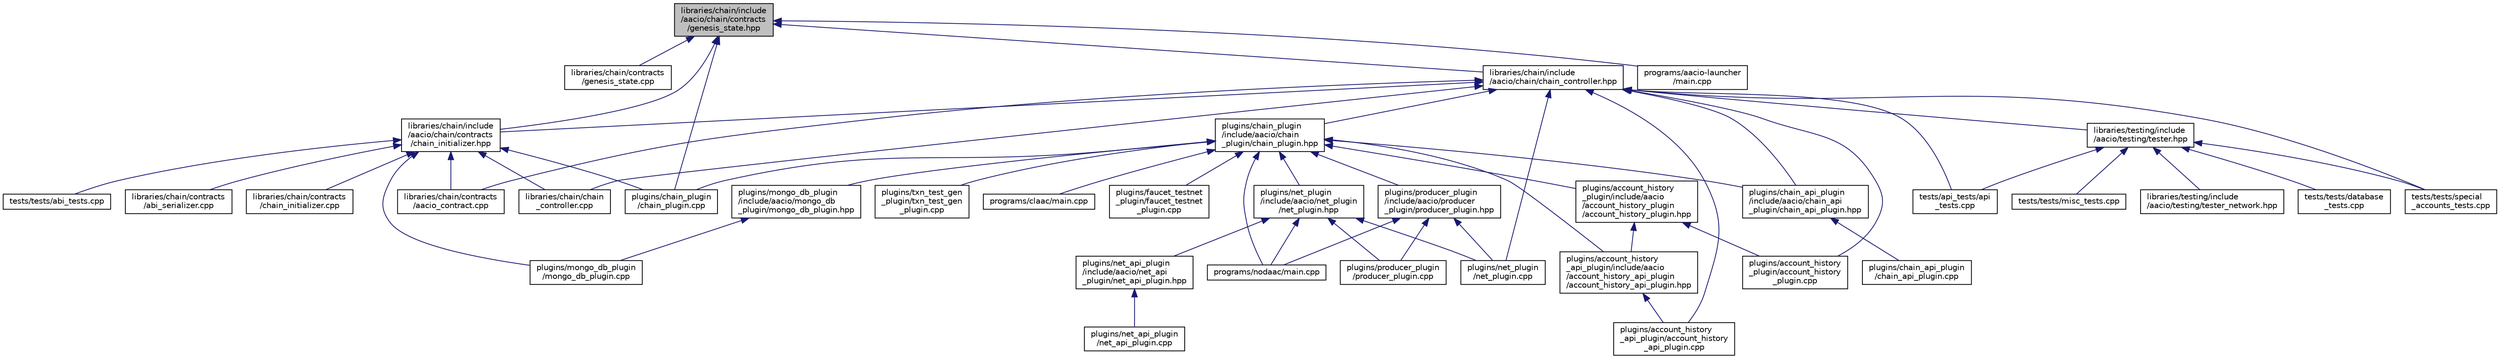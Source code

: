 digraph "libraries/chain/include/aacio/chain/contracts/genesis_state.hpp"
{
  edge [fontname="Helvetica",fontsize="10",labelfontname="Helvetica",labelfontsize="10"];
  node [fontname="Helvetica",fontsize="10",shape=record];
  Node143 [label="libraries/chain/include\l/aacio/chain/contracts\l/genesis_state.hpp",height=0.2,width=0.4,color="black", fillcolor="grey75", style="filled", fontcolor="black"];
  Node143 -> Node144 [dir="back",color="midnightblue",fontsize="10",style="solid"];
  Node144 [label="libraries/chain/contracts\l/genesis_state.cpp",height=0.2,width=0.4,color="black", fillcolor="white", style="filled",URL="$genesis__state_8cpp.html"];
  Node143 -> Node145 [dir="back",color="midnightblue",fontsize="10",style="solid"];
  Node145 [label="libraries/chain/include\l/aacio/chain/chain_controller.hpp",height=0.2,width=0.4,color="black", fillcolor="white", style="filled",URL="$chain__controller_8hpp.html"];
  Node145 -> Node146 [dir="back",color="midnightblue",fontsize="10",style="solid"];
  Node146 [label="libraries/chain/chain\l_controller.cpp",height=0.2,width=0.4,color="black", fillcolor="white", style="filled",URL="$chain__controller_8cpp.html"];
  Node145 -> Node147 [dir="back",color="midnightblue",fontsize="10",style="solid"];
  Node147 [label="libraries/chain/contracts\l/aacio_contract.cpp",height=0.2,width=0.4,color="black", fillcolor="white", style="filled",URL="$aacio__contract_8cpp.html"];
  Node145 -> Node148 [dir="back",color="midnightblue",fontsize="10",style="solid"];
  Node148 [label="libraries/chain/include\l/aacio/chain/contracts\l/chain_initializer.hpp",height=0.2,width=0.4,color="black", fillcolor="white", style="filled",URL="$chain__initializer_8hpp.html"];
  Node148 -> Node146 [dir="back",color="midnightblue",fontsize="10",style="solid"];
  Node148 -> Node147 [dir="back",color="midnightblue",fontsize="10",style="solid"];
  Node148 -> Node149 [dir="back",color="midnightblue",fontsize="10",style="solid"];
  Node149 [label="libraries/chain/contracts\l/abi_serializer.cpp",height=0.2,width=0.4,color="black", fillcolor="white", style="filled",URL="$abi__serializer_8cpp.html"];
  Node148 -> Node150 [dir="back",color="midnightblue",fontsize="10",style="solid"];
  Node150 [label="libraries/chain/contracts\l/chain_initializer.cpp",height=0.2,width=0.4,color="black", fillcolor="white", style="filled",URL="$chain__initializer_8cpp.html"];
  Node148 -> Node151 [dir="back",color="midnightblue",fontsize="10",style="solid"];
  Node151 [label="plugins/chain_plugin\l/chain_plugin.cpp",height=0.2,width=0.4,color="black", fillcolor="white", style="filled",URL="$chain__plugin_8cpp.html"];
  Node148 -> Node152 [dir="back",color="midnightblue",fontsize="10",style="solid"];
  Node152 [label="plugins/mongo_db_plugin\l/mongo_db_plugin.cpp",height=0.2,width=0.4,color="black", fillcolor="white", style="filled",URL="$mongo__db__plugin_8cpp.html"];
  Node148 -> Node153 [dir="back",color="midnightblue",fontsize="10",style="solid"];
  Node153 [label="tests/tests/abi_tests.cpp",height=0.2,width=0.4,color="black", fillcolor="white", style="filled",URL="$abi__tests_8cpp.html"];
  Node145 -> Node154 [dir="back",color="midnightblue",fontsize="10",style="solid"];
  Node154 [label="libraries/testing/include\l/aacio/testing/tester.hpp",height=0.2,width=0.4,color="black", fillcolor="white", style="filled",URL="$tester_8hpp_source.html"];
  Node154 -> Node155 [dir="back",color="midnightblue",fontsize="10",style="solid"];
  Node155 [label="libraries/testing/include\l/aacio/testing/tester_network.hpp",height=0.2,width=0.4,color="black", fillcolor="white", style="filled",URL="$tester__network_8hpp_source.html"];
  Node154 -> Node156 [dir="back",color="midnightblue",fontsize="10",style="solid"];
  Node156 [label="tests/api_tests/api\l_tests.cpp",height=0.2,width=0.4,color="black", fillcolor="white", style="filled",URL="$api__tests_8cpp.html"];
  Node154 -> Node157 [dir="back",color="midnightblue",fontsize="10",style="solid"];
  Node157 [label="tests/tests/database\l_tests.cpp",height=0.2,width=0.4,color="black", fillcolor="white", style="filled",URL="$database__tests_8cpp.html"];
  Node154 -> Node158 [dir="back",color="midnightblue",fontsize="10",style="solid"];
  Node158 [label="tests/tests/misc_tests.cpp",height=0.2,width=0.4,color="black", fillcolor="white", style="filled",URL="$misc__tests_8cpp.html"];
  Node154 -> Node159 [dir="back",color="midnightblue",fontsize="10",style="solid"];
  Node159 [label="tests/tests/special\l_accounts_tests.cpp",height=0.2,width=0.4,color="black", fillcolor="white", style="filled",URL="$special__accounts__tests_8cpp.html"];
  Node145 -> Node160 [dir="back",color="midnightblue",fontsize="10",style="solid"];
  Node160 [label="plugins/account_history\l_api_plugin/account_history\l_api_plugin.cpp",height=0.2,width=0.4,color="black", fillcolor="white", style="filled",URL="$account__history__api__plugin_8cpp.html"];
  Node145 -> Node161 [dir="back",color="midnightblue",fontsize="10",style="solid"];
  Node161 [label="plugins/account_history\l_plugin/account_history\l_plugin.cpp",height=0.2,width=0.4,color="black", fillcolor="white", style="filled",URL="$account__history__plugin_8cpp.html"];
  Node145 -> Node162 [dir="back",color="midnightblue",fontsize="10",style="solid"];
  Node162 [label="plugins/chain_api_plugin\l/include/aacio/chain_api\l_plugin/chain_api_plugin.hpp",height=0.2,width=0.4,color="black", fillcolor="white", style="filled",URL="$chain__api__plugin_8hpp.html"];
  Node162 -> Node163 [dir="back",color="midnightblue",fontsize="10",style="solid"];
  Node163 [label="plugins/chain_api_plugin\l/chain_api_plugin.cpp",height=0.2,width=0.4,color="black", fillcolor="white", style="filled",URL="$chain__api__plugin_8cpp.html"];
  Node145 -> Node164 [dir="back",color="midnightblue",fontsize="10",style="solid"];
  Node164 [label="plugins/chain_plugin\l/include/aacio/chain\l_plugin/chain_plugin.hpp",height=0.2,width=0.4,color="black", fillcolor="white", style="filled",URL="$chain__plugin_8hpp.html"];
  Node164 -> Node165 [dir="back",color="midnightblue",fontsize="10",style="solid"];
  Node165 [label="plugins/account_history\l_api_plugin/include/aacio\l/account_history_api_plugin\l/account_history_api_plugin.hpp",height=0.2,width=0.4,color="black", fillcolor="white", style="filled",URL="$account__history__api__plugin_8hpp.html"];
  Node165 -> Node160 [dir="back",color="midnightblue",fontsize="10",style="solid"];
  Node164 -> Node166 [dir="back",color="midnightblue",fontsize="10",style="solid"];
  Node166 [label="plugins/account_history\l_plugin/include/aacio\l/account_history_plugin\l/account_history_plugin.hpp",height=0.2,width=0.4,color="black", fillcolor="white", style="filled",URL="$account__history__plugin_8hpp.html"];
  Node166 -> Node165 [dir="back",color="midnightblue",fontsize="10",style="solid"];
  Node166 -> Node161 [dir="back",color="midnightblue",fontsize="10",style="solid"];
  Node164 -> Node162 [dir="back",color="midnightblue",fontsize="10",style="solid"];
  Node164 -> Node151 [dir="back",color="midnightblue",fontsize="10",style="solid"];
  Node164 -> Node167 [dir="back",color="midnightblue",fontsize="10",style="solid"];
  Node167 [label="plugins/faucet_testnet\l_plugin/faucet_testnet\l_plugin.cpp",height=0.2,width=0.4,color="black", fillcolor="white", style="filled",URL="$faucet__testnet__plugin_8cpp.html"];
  Node164 -> Node168 [dir="back",color="midnightblue",fontsize="10",style="solid"];
  Node168 [label="plugins/mongo_db_plugin\l/include/aacio/mongo_db\l_plugin/mongo_db_plugin.hpp",height=0.2,width=0.4,color="black", fillcolor="white", style="filled",URL="$mongo__db__plugin_8hpp.html"];
  Node168 -> Node152 [dir="back",color="midnightblue",fontsize="10",style="solid"];
  Node164 -> Node169 [dir="back",color="midnightblue",fontsize="10",style="solid"];
  Node169 [label="plugins/net_plugin\l/include/aacio/net_plugin\l/net_plugin.hpp",height=0.2,width=0.4,color="black", fillcolor="white", style="filled",URL="$net__plugin_8hpp.html"];
  Node169 -> Node170 [dir="back",color="midnightblue",fontsize="10",style="solid"];
  Node170 [label="plugins/net_api_plugin\l/include/aacio/net_api\l_plugin/net_api_plugin.hpp",height=0.2,width=0.4,color="black", fillcolor="white", style="filled",URL="$net__api__plugin_8hpp.html"];
  Node170 -> Node171 [dir="back",color="midnightblue",fontsize="10",style="solid"];
  Node171 [label="plugins/net_api_plugin\l/net_api_plugin.cpp",height=0.2,width=0.4,color="black", fillcolor="white", style="filled",URL="$net__api__plugin_8cpp.html"];
  Node169 -> Node172 [dir="back",color="midnightblue",fontsize="10",style="solid"];
  Node172 [label="plugins/net_plugin\l/net_plugin.cpp",height=0.2,width=0.4,color="black", fillcolor="white", style="filled",URL="$net__plugin_8cpp.html"];
  Node169 -> Node173 [dir="back",color="midnightblue",fontsize="10",style="solid"];
  Node173 [label="plugins/producer_plugin\l/producer_plugin.cpp",height=0.2,width=0.4,color="black", fillcolor="white", style="filled",URL="$producer__plugin_8cpp.html"];
  Node169 -> Node174 [dir="back",color="midnightblue",fontsize="10",style="solid"];
  Node174 [label="programs/nodaac/main.cpp",height=0.2,width=0.4,color="black", fillcolor="white", style="filled",URL="$programs_2nodaac_2main_8cpp.html"];
  Node164 -> Node175 [dir="back",color="midnightblue",fontsize="10",style="solid"];
  Node175 [label="plugins/producer_plugin\l/include/aacio/producer\l_plugin/producer_plugin.hpp",height=0.2,width=0.4,color="black", fillcolor="white", style="filled",URL="$producer__plugin_8hpp.html"];
  Node175 -> Node172 [dir="back",color="midnightblue",fontsize="10",style="solid"];
  Node175 -> Node173 [dir="back",color="midnightblue",fontsize="10",style="solid"];
  Node175 -> Node174 [dir="back",color="midnightblue",fontsize="10",style="solid"];
  Node164 -> Node176 [dir="back",color="midnightblue",fontsize="10",style="solid"];
  Node176 [label="plugins/txn_test_gen\l_plugin/txn_test_gen\l_plugin.cpp",height=0.2,width=0.4,color="black", fillcolor="white", style="filled",URL="$txn__test__gen__plugin_8cpp.html"];
  Node164 -> Node177 [dir="back",color="midnightblue",fontsize="10",style="solid"];
  Node177 [label="programs/claac/main.cpp",height=0.2,width=0.4,color="black", fillcolor="white", style="filled",URL="$programs_2claac_2main_8cpp.html"];
  Node164 -> Node174 [dir="back",color="midnightblue",fontsize="10",style="solid"];
  Node145 -> Node172 [dir="back",color="midnightblue",fontsize="10",style="solid"];
  Node145 -> Node156 [dir="back",color="midnightblue",fontsize="10",style="solid"];
  Node145 -> Node159 [dir="back",color="midnightblue",fontsize="10",style="solid"];
  Node143 -> Node148 [dir="back",color="midnightblue",fontsize="10",style="solid"];
  Node143 -> Node151 [dir="back",color="midnightblue",fontsize="10",style="solid"];
  Node143 -> Node178 [dir="back",color="midnightblue",fontsize="10",style="solid"];
  Node178 [label="programs/aacio-launcher\l/main.cpp",height=0.2,width=0.4,color="black", fillcolor="white", style="filled",URL="$programs_2aacio-launcher_2main_8cpp.html",tooltip="launch testnet nodes "];
}
